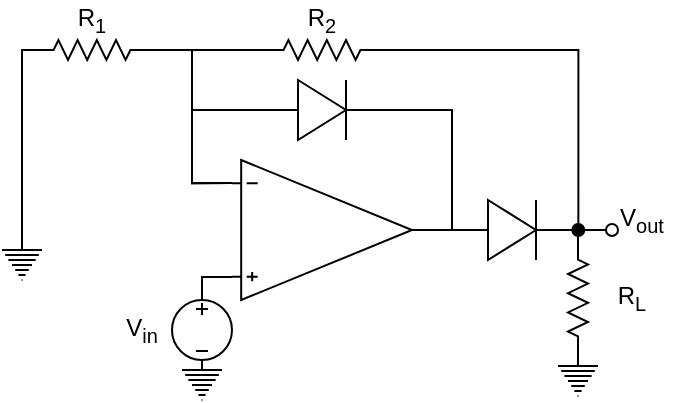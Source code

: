 <mxfile version="20.8.10" type="device"><diagram id="U4QUpjkUFFssHM5tpskY" name="Page-1"><mxGraphModel dx="989" dy="582" grid="1" gridSize="10" guides="1" tooltips="1" connect="1" arrows="1" fold="1" page="1" pageScale="1" pageWidth="827" pageHeight="1169" math="0" shadow="0"><root><mxCell id="0"/><mxCell id="1" parent="0"/><mxCell id="NHpGyoRGGzYwKib_UbmW-23" style="edgeStyle=orthogonalEdgeStyle;rounded=0;orthogonalLoop=1;jettySize=auto;html=1;exitX=0;exitY=0.5;exitDx=0;exitDy=0;exitPerimeter=0;entryX=0;entryY=0.165;entryDx=0;entryDy=0;entryPerimeter=0;fontSize=12;startArrow=none;startFill=0;endArrow=none;endFill=0;" parent="1" source="NHpGyoRGGzYwKib_UbmW-1" target="NHpGyoRGGzYwKib_UbmW-3" edge="1"><mxGeometry relative="1" as="geometry"><Array as="points"><mxPoint x="310" y="425"/><mxPoint x="310" y="462"/></Array></mxGeometry></mxCell><mxCell id="NHpGyoRGGzYwKib_UbmW-25" style="edgeStyle=orthogonalEdgeStyle;rounded=0;orthogonalLoop=1;jettySize=auto;html=1;exitX=1;exitY=0.5;exitDx=0;exitDy=0;exitPerimeter=0;entryX=1;entryY=0.5;entryDx=0;entryDy=0;entryPerimeter=0;fontSize=12;startArrow=none;startFill=0;endArrow=none;endFill=0;" parent="1" source="NHpGyoRGGzYwKib_UbmW-1" target="NHpGyoRGGzYwKib_UbmW-3" edge="1"><mxGeometry relative="1" as="geometry"/></mxCell><mxCell id="NHpGyoRGGzYwKib_UbmW-1" value="" style="pointerEvents=1;verticalLabelPosition=bottom;shadow=0;dashed=0;align=center;html=1;verticalAlign=top;shape=mxgraph.electrical.diodes.diode;rotation=0;" parent="1" vertex="1"><mxGeometry x="345" y="410" width="60" height="30" as="geometry"/></mxCell><mxCell id="NHpGyoRGGzYwKib_UbmW-2" value="" style="pointerEvents=1;verticalLabelPosition=bottom;shadow=0;dashed=0;align=center;html=1;verticalAlign=top;shape=mxgraph.electrical.signal_sources.protective_earth;strokeColor=default;" parent="1" vertex="1"><mxGeometry x="305" y="550" width="20" height="20" as="geometry"/></mxCell><mxCell id="NHpGyoRGGzYwKib_UbmW-22" style="rounded=0;orthogonalLoop=1;jettySize=auto;html=1;exitX=0;exitY=0.165;exitDx=0;exitDy=0;exitPerimeter=0;fontSize=12;startArrow=none;startFill=0;endArrow=none;endFill=0;edgeStyle=orthogonalEdgeStyle;entryX=0;entryY=0.5;entryDx=0;entryDy=0;entryPerimeter=0;" parent="1" source="NHpGyoRGGzYwKib_UbmW-3" target="NHpGyoRGGzYwKib_UbmW-20" edge="1"><mxGeometry relative="1" as="geometry"><mxPoint x="320" y="394" as="targetPoint"/></mxGeometry></mxCell><mxCell id="MlUDVfUhBvVI6Xyrrlba-2" style="edgeStyle=orthogonalEdgeStyle;rounded=0;orthogonalLoop=1;jettySize=auto;html=1;exitX=0;exitY=0.835;exitDx=0;exitDy=0;exitPerimeter=0;entryX=0.5;entryY=0;entryDx=0;entryDy=0;entryPerimeter=0;fontFamily=Meta;endArrow=none;endFill=0;" edge="1" parent="1" source="NHpGyoRGGzYwKib_UbmW-3" target="NHpGyoRGGzYwKib_UbmW-9"><mxGeometry relative="1" as="geometry"/></mxCell><mxCell id="NHpGyoRGGzYwKib_UbmW-3" value="" style="verticalLabelPosition=bottom;shadow=0;dashed=0;align=center;html=1;verticalAlign=top;shape=stencil(pVbRboMwDPyaPK4iSUvpY8e2131DStMRNSQopO329zMEtoZCREFCSD7D3WHHFoimVc5KjkjEqpJnFtE3RMiVGcEOEmACmdyBu8iFihXcIZ8lN8wKrZgEfF+UcMfuocoafeY3cbTt20Ll3AjrsreWMalD+o6iPYD1RdNMKwU+gLTyMnd54GZCWc+KUC+OGiyJgltuHN56/vainzZa4XjjEEQ+nlND5HWGXkLn6emLnaCGe2rztACG3kk85fNWMSb9kuIlqmSmarIbVqUpIGNHiqYHlp2/jL6o46DXktWn9yHRpQt95f+2Nr6lUBU6AinUHYGbhj+GdbB9wxS+h90kE5nUFQ80DPCHOjToSPFoetKGB6p6ElK69RBQfar0/pjhxYWbxhDysF3sYRqD7yHuFWJS/4MUMQ1vkWGSZHE/8HpxQ5LFDemZmNMR7O/kLZnhokeRhPfr0Lh2udGpa157GNsGdb8HDfAL);strokeColor=default;fontSize=12;strokeWidth=1;" parent="1" vertex="1"><mxGeometry x="330" y="450" width="90" height="70" as="geometry"/></mxCell><mxCell id="NHpGyoRGGzYwKib_UbmW-8" style="edgeStyle=orthogonalEdgeStyle;rounded=0;orthogonalLoop=1;jettySize=auto;html=1;exitX=1;exitY=0.5;exitDx=0;exitDy=0;exitPerimeter=0;fontSize=12;endArrow=none;endFill=0;" parent="1" source="NHpGyoRGGzYwKib_UbmW-7" edge="1"><mxGeometry relative="1" as="geometry"><mxPoint x="320" y="395.143" as="targetPoint"/></mxGeometry></mxCell><mxCell id="NHpGyoRGGzYwKib_UbmW-7" value="" style="pointerEvents=1;verticalLabelPosition=bottom;shadow=0;dashed=0;align=center;html=1;verticalAlign=top;shape=mxgraph.electrical.resistors.resistor_2;strokeColor=default;strokeWidth=1;fontSize=12;" parent="1" vertex="1"><mxGeometry x="230" y="390" width="60" height="10" as="geometry"/></mxCell><mxCell id="NHpGyoRGGzYwKib_UbmW-9" value="" style="pointerEvents=1;verticalLabelPosition=bottom;shadow=0;dashed=0;align=center;html=1;verticalAlign=top;shape=mxgraph.electrical.signal_sources.source;aspect=fixed;points=[[0.5,0,0],[1,0.5,0],[0.5,1,0],[0,0.5,0]];elSignalType=dc3;strokeColor=default;strokeWidth=1;fontSize=12;" parent="1" vertex="1"><mxGeometry x="300" y="520" width="30" height="30" as="geometry"/></mxCell><mxCell id="MlUDVfUhBvVI6Xyrrlba-1" style="edgeStyle=orthogonalEdgeStyle;rounded=0;orthogonalLoop=1;jettySize=auto;html=1;exitX=0.5;exitY=0;exitDx=0;exitDy=0;exitPerimeter=0;entryX=0;entryY=0.5;entryDx=0;entryDy=0;entryPerimeter=0;fontFamily=Meta;endArrow=none;endFill=0;" edge="1" parent="1" source="NHpGyoRGGzYwKib_UbmW-11" target="NHpGyoRGGzYwKib_UbmW-7"><mxGeometry relative="1" as="geometry"><Array as="points"><mxPoint x="225" y="395"/></Array></mxGeometry></mxCell><mxCell id="NHpGyoRGGzYwKib_UbmW-11" value="" style="pointerEvents=1;verticalLabelPosition=bottom;shadow=0;dashed=0;align=center;html=1;verticalAlign=top;shape=mxgraph.electrical.signal_sources.protective_earth;strokeColor=default;" parent="1" vertex="1"><mxGeometry x="215" y="490" width="20" height="20" as="geometry"/></mxCell><mxCell id="NHpGyoRGGzYwKib_UbmW-13" value="R&lt;sub&gt;1&lt;/sub&gt;" style="text;html=1;strokeColor=none;fillColor=none;align=center;verticalAlign=middle;whiteSpace=wrap;rounded=0;strokeWidth=1;fontSize=12;" parent="1" vertex="1"><mxGeometry x="240" y="370" width="40" height="20" as="geometry"/></mxCell><mxCell id="NHpGyoRGGzYwKib_UbmW-14" value="V&lt;sub&gt;in&lt;/sub&gt;" style="text;html=1;strokeColor=none;fillColor=none;align=center;verticalAlign=middle;whiteSpace=wrap;rounded=0;strokeWidth=1;fontSize=12;" parent="1" vertex="1"><mxGeometry x="270" y="520" width="30" height="30" as="geometry"/></mxCell><mxCell id="NHpGyoRGGzYwKib_UbmW-16" value="" style="pointerEvents=1;verticalLabelPosition=bottom;shadow=0;dashed=0;align=center;html=1;verticalAlign=top;shape=mxgraph.electrical.signal_sources.protective_earth;strokeColor=default;" parent="1" vertex="1"><mxGeometry x="493" y="548" width="20" height="20" as="geometry"/></mxCell><mxCell id="NHpGyoRGGzYwKib_UbmW-18" value="V&lt;sub&gt;out&lt;/sub&gt;" style="text;html=1;strokeColor=none;fillColor=none;align=center;verticalAlign=middle;whiteSpace=wrap;rounded=0;strokeWidth=1;fontSize=12;" parent="1" vertex="1"><mxGeometry x="520" y="470" width="30" height="20" as="geometry"/></mxCell><mxCell id="NHpGyoRGGzYwKib_UbmW-24" style="edgeStyle=orthogonalEdgeStyle;rounded=0;orthogonalLoop=1;jettySize=auto;html=1;exitX=0;exitY=0.5;exitDx=0;exitDy=0;exitPerimeter=0;entryX=1;entryY=0.5;entryDx=0;entryDy=0;entryPerimeter=0;fontSize=12;startArrow=none;startFill=0;endArrow=none;endFill=0;" parent="1" source="NHpGyoRGGzYwKib_UbmW-19" target="NHpGyoRGGzYwKib_UbmW-3" edge="1"><mxGeometry relative="1" as="geometry"/></mxCell><mxCell id="NHpGyoRGGzYwKib_UbmW-26" style="edgeStyle=orthogonalEdgeStyle;rounded=0;orthogonalLoop=1;jettySize=auto;html=1;exitX=1;exitY=0.5;exitDx=0;exitDy=0;exitPerimeter=0;fontSize=12;startArrow=none;startFill=0;endArrow=oval;endFill=0;" parent="1" source="NHpGyoRGGzYwKib_UbmW-19" edge="1"><mxGeometry relative="1" as="geometry"><mxPoint x="520" y="484.923" as="targetPoint"/></mxGeometry></mxCell><mxCell id="NHpGyoRGGzYwKib_UbmW-19" value="" style="pointerEvents=1;verticalLabelPosition=bottom;shadow=0;dashed=0;align=center;html=1;verticalAlign=top;shape=mxgraph.electrical.diodes.diode;rotation=0;" parent="1" vertex="1"><mxGeometry x="440" y="470" width="60" height="30" as="geometry"/></mxCell><mxCell id="NHpGyoRGGzYwKib_UbmW-27" style="edgeStyle=orthogonalEdgeStyle;rounded=0;orthogonalLoop=1;jettySize=auto;html=1;exitX=1;exitY=0.5;exitDx=0;exitDy=0;exitPerimeter=0;entryX=1.053;entryY=0.493;entryDx=0;entryDy=0;entryPerimeter=0;fontSize=12;startArrow=none;startFill=0;endArrow=none;endFill=0;" parent="1" source="NHpGyoRGGzYwKib_UbmW-20" target="NHpGyoRGGzYwKib_UbmW-19" edge="1"><mxGeometry relative="1" as="geometry"/></mxCell><mxCell id="NHpGyoRGGzYwKib_UbmW-20" value="" style="pointerEvents=1;verticalLabelPosition=bottom;shadow=0;dashed=0;align=center;html=1;verticalAlign=top;shape=mxgraph.electrical.resistors.resistor_2;strokeColor=default;strokeWidth=1;fontSize=12;" parent="1" vertex="1"><mxGeometry x="345" y="390" width="60" height="10" as="geometry"/></mxCell><mxCell id="NHpGyoRGGzYwKib_UbmW-21" value="R&lt;sub&gt;2&lt;/sub&gt;" style="text;html=1;strokeColor=none;fillColor=none;align=center;verticalAlign=middle;whiteSpace=wrap;rounded=0;strokeWidth=1;fontSize=12;" parent="1" vertex="1"><mxGeometry x="355" y="370" width="40" height="20" as="geometry"/></mxCell><mxCell id="MlUDVfUhBvVI6Xyrrlba-4" style="edgeStyle=orthogonalEdgeStyle;rounded=0;orthogonalLoop=1;jettySize=auto;html=1;exitX=0;exitY=0.5;exitDx=0;exitDy=0;exitPerimeter=0;fontFamily=Meta;endArrow=oval;endFill=1;" edge="1" parent="1" source="MlUDVfUhBvVI6Xyrrlba-3"><mxGeometry relative="1" as="geometry"><mxPoint x="503.133" y="485" as="targetPoint"/></mxGeometry></mxCell><mxCell id="MlUDVfUhBvVI6Xyrrlba-3" value="" style="pointerEvents=1;verticalLabelPosition=bottom;shadow=0;dashed=0;align=center;html=1;verticalAlign=top;shape=mxgraph.electrical.resistors.resistor_2;strokeColor=default;strokeWidth=1;fontSize=12;rotation=90;" vertex="1" parent="1"><mxGeometry x="473" y="514" width="60" height="10" as="geometry"/></mxCell><mxCell id="MlUDVfUhBvVI6Xyrrlba-5" value="R&lt;sub&gt;L&lt;/sub&gt;" style="text;html=1;strokeColor=none;fillColor=none;align=center;verticalAlign=middle;whiteSpace=wrap;rounded=0;strokeWidth=1;fontSize=12;" vertex="1" parent="1"><mxGeometry x="510" y="509" width="40" height="20" as="geometry"/></mxCell></root></mxGraphModel></diagram></mxfile>